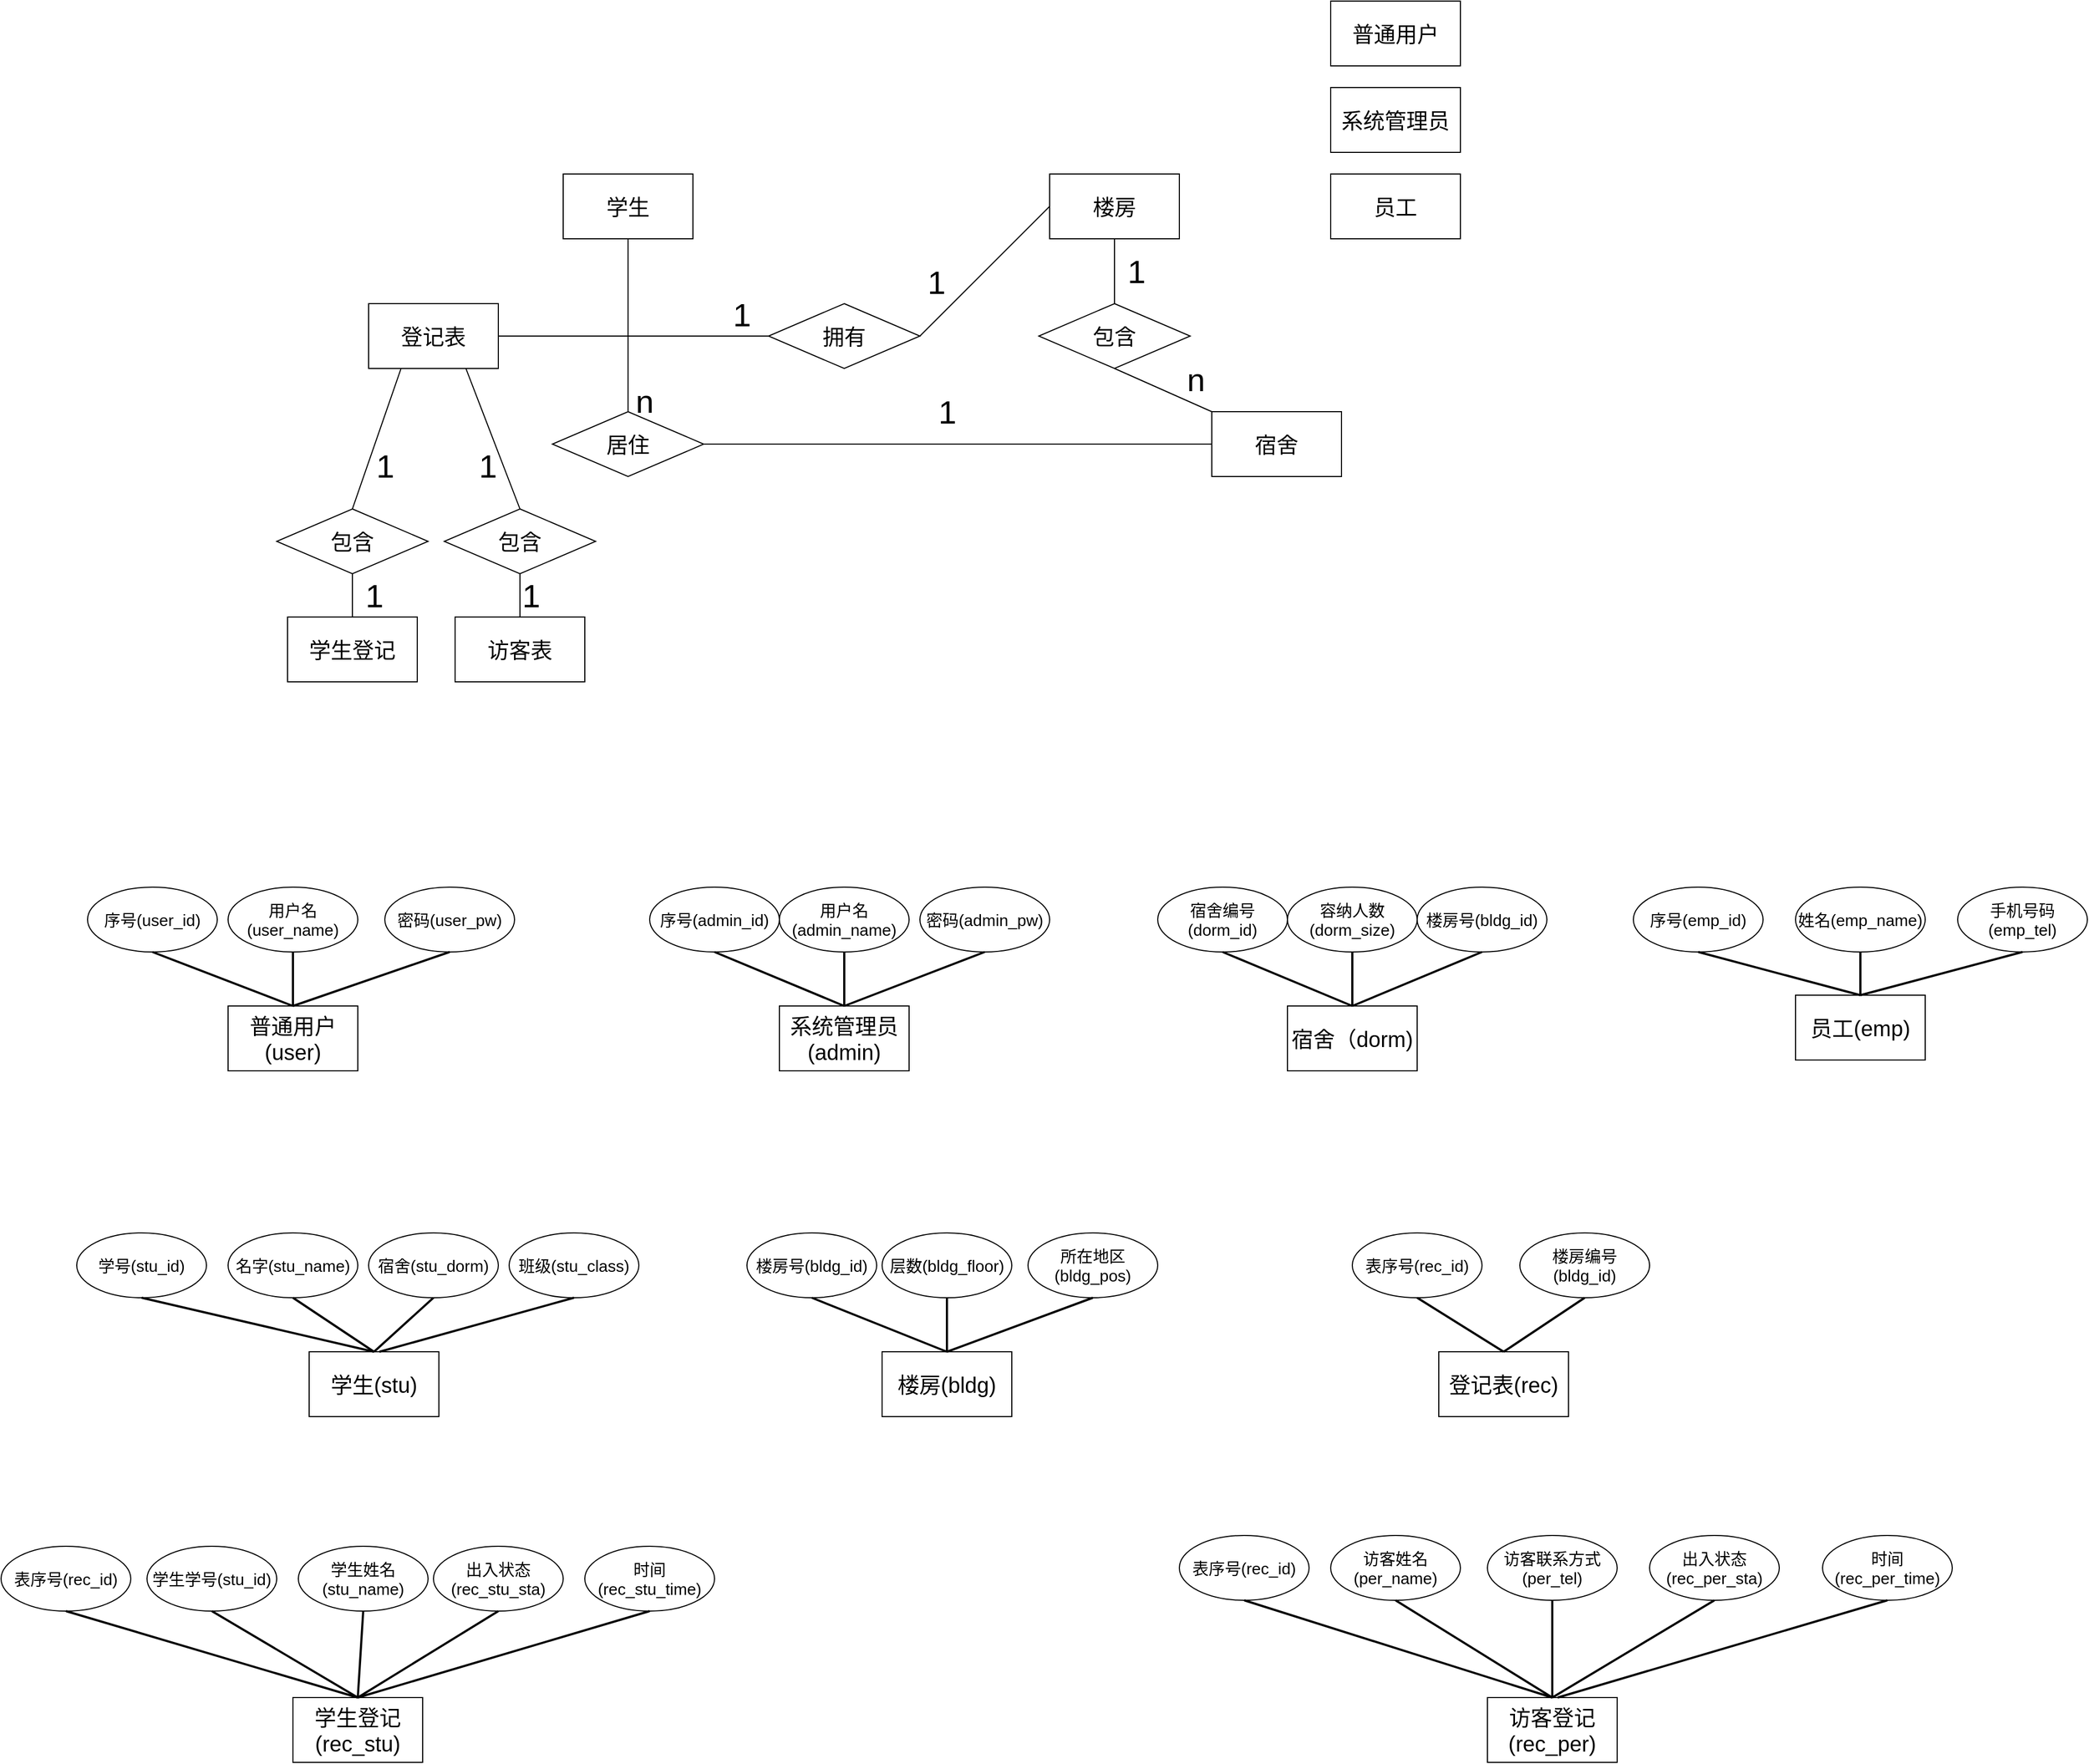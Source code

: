 <mxfile>
    <diagram id="hGgu9oGcbEXNyslzznS4" name="第 1 页">
        <mxGraphModel dx="3560" dy="1751" grid="1" gridSize="10" guides="1" tooltips="1" connect="1" arrows="1" fold="1" page="1" pageScale="1" pageWidth="1200" pageHeight="1920" background="#FFFFFF" math="0" shadow="0">
            <root>
                <mxCell id="0"/>
                <mxCell id="1" parent="0"/>
                <mxCell id="3" value="学生" style="whiteSpace=wrap;html=1;fontSize=20;" parent="1" vertex="1">
                    <mxGeometry x="550" y="310" width="120" height="60" as="geometry"/>
                </mxCell>
                <mxCell id="4" value="系统管理员" style="whiteSpace=wrap;html=1;fontSize=20;" parent="1" vertex="1">
                    <mxGeometry x="1260" y="230" width="120" height="60" as="geometry"/>
                </mxCell>
                <mxCell id="5" value="登记表" style="whiteSpace=wrap;html=1;fontSize=20;" parent="1" vertex="1">
                    <mxGeometry x="370" y="430" width="120" height="60" as="geometry"/>
                </mxCell>
                <mxCell id="6" value="普通用户" style="whiteSpace=wrap;html=1;fontSize=20;" parent="1" vertex="1">
                    <mxGeometry x="1260" y="150" width="120" height="60" as="geometry"/>
                </mxCell>
                <mxCell id="8" value="员工" style="whiteSpace=wrap;html=1;fontSize=20;" parent="1" vertex="1">
                    <mxGeometry x="1260" y="310" width="120" height="60" as="geometry"/>
                </mxCell>
                <mxCell id="9" value="宿舍" style="whiteSpace=wrap;html=1;fontSize=20;" parent="1" vertex="1">
                    <mxGeometry x="1150" y="530" width="120" height="60" as="geometry"/>
                </mxCell>
                <mxCell id="10" value="楼房" style="whiteSpace=wrap;html=1;fontSize=20;" parent="1" vertex="1">
                    <mxGeometry x="1000" y="310" width="120" height="60" as="geometry"/>
                </mxCell>
                <mxCell id="18" value="" style="endArrow=none;html=1;strokeColor=#000000;entryX=0.5;entryY=1;entryDx=0;entryDy=0;exitX=0.5;exitY=0;exitDx=0;exitDy=0;" parent="1" source="55" target="3" edge="1">
                    <mxGeometry width="50" height="50" relative="1" as="geometry">
                        <mxPoint x="749" y="270" as="sourcePoint"/>
                        <mxPoint x="749" y="120" as="targetPoint"/>
                    </mxGeometry>
                </mxCell>
                <mxCell id="20" value="" style="endArrow=none;html=1;strokeColor=#000000;entryX=0.5;entryY=1;entryDx=0;entryDy=0;exitX=0.5;exitY=0;exitDx=0;exitDy=0;" parent="1" source="56" target="10" edge="1">
                    <mxGeometry width="50" height="50" relative="1" as="geometry">
                        <mxPoint x="760" y="290" as="sourcePoint"/>
                        <mxPoint x="810" y="240" as="targetPoint"/>
                    </mxGeometry>
                </mxCell>
                <mxCell id="21" value="" style="endArrow=none;html=1;entryX=0.5;entryY=1;entryDx=0;entryDy=0;exitX=0;exitY=0;exitDx=0;exitDy=0;strokeColor=#000000;" parent="1" source="9" target="56" edge="1">
                    <mxGeometry width="50" height="50" relative="1" as="geometry">
                        <mxPoint x="770" y="300" as="sourcePoint"/>
                        <mxPoint x="820" y="250" as="targetPoint"/>
                    </mxGeometry>
                </mxCell>
                <mxCell id="31" value="普通用户(user)" style="whiteSpace=wrap;html=1;fontSize=20;" parent="1" vertex="1">
                    <mxGeometry x="240" y="1080" width="120" height="60" as="geometry"/>
                </mxCell>
                <mxCell id="38" value="密码(user_pw)" style="ellipse;whiteSpace=wrap;html=1;fontSize=15;" parent="1" vertex="1">
                    <mxGeometry x="385" y="970" width="120" height="60" as="geometry"/>
                </mxCell>
                <mxCell id="39" value="用户名(user_name)" style="ellipse;whiteSpace=wrap;html=1;fontSize=15;" parent="1" vertex="1">
                    <mxGeometry x="240" y="970" width="120" height="60" as="geometry"/>
                </mxCell>
                <mxCell id="40" value="序号(user_id)" style="ellipse;whiteSpace=wrap;html=1;fontSize=15;" parent="1" vertex="1">
                    <mxGeometry x="110" y="970" width="120" height="60" as="geometry"/>
                </mxCell>
                <mxCell id="43" value="班级(stu_class)" style="ellipse;whiteSpace=wrap;html=1;fontSize=15;" parent="1" vertex="1">
                    <mxGeometry x="500" y="1290" width="120" height="60" as="geometry"/>
                </mxCell>
                <mxCell id="44" value="宿舍(stu_dorm)" style="ellipse;whiteSpace=wrap;html=1;fontSize=15;" parent="1" vertex="1">
                    <mxGeometry x="370" y="1290" width="120" height="60" as="geometry"/>
                </mxCell>
                <mxCell id="45" value="名字(stu_name)" style="ellipse;whiteSpace=wrap;html=1;fontSize=15;" parent="1" vertex="1">
                    <mxGeometry x="240" y="1290" width="120" height="60" as="geometry"/>
                </mxCell>
                <mxCell id="46" value="学号(stu_id)" style="ellipse;whiteSpace=wrap;html=1;fontSize=15;" parent="1" vertex="1">
                    <mxGeometry x="100" y="1290" width="120" height="60" as="geometry"/>
                </mxCell>
                <mxCell id="49" value="系统管理员(admin)" style="whiteSpace=wrap;html=1;fontSize=20;" parent="1" vertex="1">
                    <mxGeometry x="750" y="1080" width="120" height="60" as="geometry"/>
                </mxCell>
                <mxCell id="50" value="密码(admin_pw)" style="ellipse;whiteSpace=wrap;html=1;fontSize=15;" parent="1" vertex="1">
                    <mxGeometry x="880" y="970" width="120" height="60" as="geometry"/>
                </mxCell>
                <mxCell id="51" value="用户名(admin_name)" style="ellipse;whiteSpace=wrap;html=1;fontSize=15;" parent="1" vertex="1">
                    <mxGeometry x="750" y="970" width="120" height="60" as="geometry"/>
                </mxCell>
                <mxCell id="52" value="序号(admin_id)" style="ellipse;whiteSpace=wrap;html=1;fontSize=15;" parent="1" vertex="1">
                    <mxGeometry x="630" y="970" width="120" height="60" as="geometry"/>
                </mxCell>
                <mxCell id="54" value="学生(stu)" style="whiteSpace=wrap;html=1;fontSize=20;" parent="1" vertex="1">
                    <mxGeometry x="315" y="1400" width="120" height="60" as="geometry"/>
                </mxCell>
                <mxCell id="55" value="居住" style="rhombus;whiteSpace=wrap;html=1;fontSize=20;" parent="1" vertex="1">
                    <mxGeometry x="540" y="530" width="140" height="60" as="geometry"/>
                </mxCell>
                <mxCell id="56" value="包含" style="rhombus;whiteSpace=wrap;html=1;fontSize=20;" parent="1" vertex="1">
                    <mxGeometry x="990" y="430" width="140" height="60" as="geometry"/>
                </mxCell>
                <mxCell id="58" value="楼房(bldg)" style="whiteSpace=wrap;html=1;fontSize=20;" parent="1" vertex="1">
                    <mxGeometry x="845" y="1400" width="120" height="60" as="geometry"/>
                </mxCell>
                <mxCell id="59" value="序号(emp_id)" style="ellipse;whiteSpace=wrap;html=1;fontSize=15;" parent="1" vertex="1">
                    <mxGeometry x="1540" y="970" width="120" height="60" as="geometry"/>
                </mxCell>
                <mxCell id="60" value="姓名(emp_name)" style="ellipse;whiteSpace=wrap;html=1;fontSize=15;" parent="1" vertex="1">
                    <mxGeometry x="1690" y="970" width="120" height="60" as="geometry"/>
                </mxCell>
                <mxCell id="62" value="所在地区(bldg_pos)" style="ellipse;whiteSpace=wrap;html=1;fontSize=15;" parent="1" vertex="1">
                    <mxGeometry x="980" y="1290" width="120" height="60" as="geometry"/>
                </mxCell>
                <mxCell id="63" value="楼房号(bldg_id)" style="ellipse;whiteSpace=wrap;html=1;fontSize=15;" parent="1" vertex="1">
                    <mxGeometry x="720" y="1290" width="120" height="60" as="geometry"/>
                </mxCell>
                <mxCell id="65" value="宿舍（dorm)" style="whiteSpace=wrap;html=1;fontSize=20;" parent="1" vertex="1">
                    <mxGeometry x="1220" y="1080" width="120" height="60" as="geometry"/>
                </mxCell>
                <mxCell id="68" value="宿舍编号(dorm_id)" style="ellipse;whiteSpace=wrap;html=1;fontSize=15;" parent="1" vertex="1">
                    <mxGeometry x="1100" y="970" width="120" height="60" as="geometry"/>
                </mxCell>
                <mxCell id="90" value="&lt;font color=&quot;#000000&quot; style=&quot;font-size: 30px;&quot;&gt;1&lt;/font&gt;" style="text;html=1;align=center;verticalAlign=middle;resizable=0;points=[];autosize=1;strokeColor=none;fontSize=30;" parent="1" vertex="1">
                    <mxGeometry x="1065" y="380" width="30" height="40" as="geometry"/>
                </mxCell>
                <mxCell id="97" value="&lt;font color=&quot;#000000&quot; style=&quot;font-size: 30px&quot;&gt;n&lt;/font&gt;" style="text;html=1;align=center;verticalAlign=middle;resizable=0;points=[];autosize=1;strokeColor=none;fontSize=30;" parent="1" vertex="1">
                    <mxGeometry x="610" y="500" width="30" height="40" as="geometry"/>
                </mxCell>
                <mxCell id="107" value="&lt;font color=&quot;#000000&quot; style=&quot;font-size: 30px&quot;&gt;n&lt;/font&gt;" style="text;html=1;align=center;verticalAlign=middle;resizable=0;points=[];autosize=1;fontSize=30;" parent="1" vertex="1">
                    <mxGeometry x="1120" y="480" width="30" height="40" as="geometry"/>
                </mxCell>
                <mxCell id="118" value="&lt;font color=&quot;#000000&quot; style=&quot;font-size: 30px;&quot;&gt;1&lt;/font&gt;" style="text;html=1;align=center;verticalAlign=middle;resizable=0;points=[];autosize=1;strokeColor=none;fontSize=30;" parent="1" vertex="1">
                    <mxGeometry x="890" y="510" width="30" height="40" as="geometry"/>
                </mxCell>
                <mxCell id="119" value="" style="endArrow=none;html=1;strokeColor=#000000;entryX=0;entryY=0.5;entryDx=0;entryDy=0;" parent="1" source="55" target="9" edge="1">
                    <mxGeometry width="50" height="50" relative="1" as="geometry">
                        <mxPoint x="620" y="540" as="sourcePoint"/>
                        <mxPoint x="620" y="380" as="targetPoint"/>
                    </mxGeometry>
                </mxCell>
                <mxCell id="125" value="员工(emp)" style="whiteSpace=wrap;html=1;fontSize=20;" parent="1" vertex="1">
                    <mxGeometry x="1690" y="1070" width="120" height="60" as="geometry"/>
                </mxCell>
                <mxCell id="126" value="登记表(rec)" style="whiteSpace=wrap;html=1;fontSize=20;" parent="1" vertex="1">
                    <mxGeometry x="1360" y="1400" width="120" height="60" as="geometry"/>
                </mxCell>
                <mxCell id="129" value="学生学号(stu_id)" style="ellipse;whiteSpace=wrap;html=1;fontSize=15;" parent="1" vertex="1">
                    <mxGeometry x="165" y="1580" width="120" height="60" as="geometry"/>
                </mxCell>
                <mxCell id="130" value="出入状态(rec_stu_sta)" style="ellipse;whiteSpace=wrap;html=1;fontSize=15;" parent="1" vertex="1">
                    <mxGeometry x="430" y="1580" width="120" height="60" as="geometry"/>
                </mxCell>
                <mxCell id="135" value="拥有" style="rhombus;whiteSpace=wrap;html=1;fontSize=20;" parent="1" vertex="1">
                    <mxGeometry x="740" y="430" width="140" height="60" as="geometry"/>
                </mxCell>
                <mxCell id="136" value="" style="endArrow=none;html=1;strokeColor=#000000;entryX=0;entryY=0.5;entryDx=0;entryDy=0;exitX=1;exitY=0.5;exitDx=0;exitDy=0;" parent="1" source="135" target="10" edge="1">
                    <mxGeometry width="50" height="50" relative="1" as="geometry">
                        <mxPoint x="690" y="570" as="sourcePoint"/>
                        <mxPoint x="1160" y="570" as="targetPoint"/>
                    </mxGeometry>
                </mxCell>
                <mxCell id="137" value="" style="endArrow=none;html=1;strokeColor=#000000;entryX=1;entryY=0.5;entryDx=0;entryDy=0;exitX=0;exitY=0.5;exitDx=0;exitDy=0;" parent="1" source="135" target="5" edge="1">
                    <mxGeometry width="50" height="50" relative="1" as="geometry">
                        <mxPoint x="620" y="540" as="sourcePoint"/>
                        <mxPoint x="620" y="380" as="targetPoint"/>
                    </mxGeometry>
                </mxCell>
                <mxCell id="138" value="&lt;font color=&quot;#000000&quot; style=&quot;font-size: 30px;&quot;&gt;1&lt;/font&gt;" style="text;html=1;align=center;verticalAlign=middle;resizable=0;points=[];autosize=1;strokeColor=none;fontSize=30;" parent="1" vertex="1">
                    <mxGeometry x="700" y="420" width="30" height="40" as="geometry"/>
                </mxCell>
                <mxCell id="139" value="&lt;font color=&quot;#000000&quot; style=&quot;font-size: 30px;&quot;&gt;1&lt;/font&gt;" style="text;html=1;align=center;verticalAlign=middle;resizable=0;points=[];autosize=1;strokeColor=none;fontSize=30;" parent="1" vertex="1">
                    <mxGeometry x="880" y="390" width="30" height="40" as="geometry"/>
                </mxCell>
                <mxCell id="141" value="表序号(rec_id)" style="ellipse;whiteSpace=wrap;html=1;fontSize=15;" parent="1" vertex="1">
                    <mxGeometry x="1280" y="1290" width="120" height="60" as="geometry"/>
                </mxCell>
                <mxCell id="142" value="楼房编号(bldg_id)" style="ellipse;whiteSpace=wrap;html=1;fontSize=15;" parent="1" vertex="1">
                    <mxGeometry x="1435" y="1290" width="120" height="60" as="geometry"/>
                </mxCell>
                <mxCell id="145" value="访客表" style="whiteSpace=wrap;html=1;fontSize=20;" parent="1" vertex="1">
                    <mxGeometry x="450" y="720" width="120" height="60" as="geometry"/>
                </mxCell>
                <mxCell id="146" value="学生登记" style="whiteSpace=wrap;html=1;fontSize=20;" parent="1" vertex="1">
                    <mxGeometry x="295" y="720" width="120" height="60" as="geometry"/>
                </mxCell>
                <mxCell id="147" value="包含" style="rhombus;whiteSpace=wrap;html=1;fontSize=20;" parent="1" vertex="1">
                    <mxGeometry x="440" y="620" width="140" height="60" as="geometry"/>
                </mxCell>
                <mxCell id="148" value="包含" style="rhombus;whiteSpace=wrap;html=1;fontSize=20;" parent="1" vertex="1">
                    <mxGeometry x="285" y="620" width="140" height="60" as="geometry"/>
                </mxCell>
                <mxCell id="149" value="" style="endArrow=none;html=1;strokeColor=#000000;entryX=0.5;entryY=0;entryDx=0;entryDy=0;exitX=0.5;exitY=1;exitDx=0;exitDy=0;" parent="1" source="148" target="146" edge="1">
                    <mxGeometry width="50" height="50" relative="1" as="geometry">
                        <mxPoint x="690" y="570" as="sourcePoint"/>
                        <mxPoint x="1160" y="570" as="targetPoint"/>
                    </mxGeometry>
                </mxCell>
                <mxCell id="150" value="" style="endArrow=none;html=1;strokeColor=#000000;entryX=0.5;entryY=0;entryDx=0;entryDy=0;exitX=0.5;exitY=1;exitDx=0;exitDy=0;" parent="1" source="147" target="145" edge="1">
                    <mxGeometry width="50" height="50" relative="1" as="geometry">
                        <mxPoint x="700" y="580" as="sourcePoint"/>
                        <mxPoint x="1170" y="580" as="targetPoint"/>
                    </mxGeometry>
                </mxCell>
                <mxCell id="151" value="" style="endArrow=none;html=1;strokeColor=#000000;entryX=0.5;entryY=0;entryDx=0;entryDy=0;exitX=0.75;exitY=1;exitDx=0;exitDy=0;" parent="1" source="5" target="147" edge="1">
                    <mxGeometry width="50" height="50" relative="1" as="geometry">
                        <mxPoint x="690" y="570" as="sourcePoint"/>
                        <mxPoint x="1160" y="570" as="targetPoint"/>
                    </mxGeometry>
                </mxCell>
                <mxCell id="152" value="" style="endArrow=none;html=1;strokeColor=#000000;entryX=0.5;entryY=0;entryDx=0;entryDy=0;exitX=0.25;exitY=1;exitDx=0;exitDy=0;" parent="1" source="5" target="148" edge="1">
                    <mxGeometry width="50" height="50" relative="1" as="geometry">
                        <mxPoint x="700" y="580" as="sourcePoint"/>
                        <mxPoint x="1170" y="580" as="targetPoint"/>
                    </mxGeometry>
                </mxCell>
                <mxCell id="153" value="&lt;font color=&quot;#000000&quot; style=&quot;font-size: 30px;&quot;&gt;1&lt;/font&gt;" style="text;html=1;align=center;verticalAlign=middle;resizable=0;points=[];autosize=1;strokeColor=none;fontSize=30;" parent="1" vertex="1">
                    <mxGeometry x="370" y="560" width="30" height="40" as="geometry"/>
                </mxCell>
                <mxCell id="154" value="&lt;font color=&quot;#000000&quot; style=&quot;font-size: 30px;&quot;&gt;1&lt;/font&gt;" style="text;html=1;align=center;verticalAlign=middle;resizable=0;points=[];autosize=1;strokeColor=none;fontSize=30;" parent="1" vertex="1">
                    <mxGeometry x="465" y="560" width="30" height="40" as="geometry"/>
                </mxCell>
                <mxCell id="155" value="&lt;font color=&quot;#000000&quot; style=&quot;font-size: 30px;&quot;&gt;1&lt;/font&gt;" style="text;html=1;align=center;verticalAlign=middle;resizable=0;points=[];autosize=1;strokeColor=none;fontSize=30;" parent="1" vertex="1">
                    <mxGeometry x="505" y="680" width="30" height="40" as="geometry"/>
                </mxCell>
                <mxCell id="156" value="&lt;font color=&quot;#000000&quot; style=&quot;font-size: 30px;&quot;&gt;1&lt;/font&gt;" style="text;html=1;align=center;verticalAlign=middle;resizable=0;points=[];autosize=1;strokeColor=none;fontSize=30;" parent="1" vertex="1">
                    <mxGeometry x="360" y="680" width="30" height="40" as="geometry"/>
                </mxCell>
                <mxCell id="158" value="学生登记(rec_stu)" style="whiteSpace=wrap;html=1;fontSize=20;" parent="1" vertex="1">
                    <mxGeometry x="300" y="1720" width="120" height="60" as="geometry"/>
                </mxCell>
                <mxCell id="159" value="表序号(rec_id)" style="ellipse;whiteSpace=wrap;html=1;fontSize=15;" parent="1" vertex="1">
                    <mxGeometry x="30" y="1580" width="120" height="60" as="geometry"/>
                </mxCell>
                <mxCell id="161" value="访客姓名(per_name)" style="ellipse;whiteSpace=wrap;html=1;fontSize=15;" parent="1" vertex="1">
                    <mxGeometry x="1260" y="1570" width="120" height="60" as="geometry"/>
                </mxCell>
                <mxCell id="163" value="访客登记(rec_per)" style="whiteSpace=wrap;html=1;fontSize=20;" parent="1" vertex="1">
                    <mxGeometry x="1405" y="1720" width="120" height="60" as="geometry"/>
                </mxCell>
                <mxCell id="164" value="表序号(rec_id)" style="ellipse;whiteSpace=wrap;html=1;fontSize=15;" parent="1" vertex="1">
                    <mxGeometry x="1120" y="1570" width="120" height="60" as="geometry"/>
                </mxCell>
                <mxCell id="189" value="手机号码(emp_tel)" style="ellipse;whiteSpace=wrap;html=1;fontSize=15;" parent="1" vertex="1">
                    <mxGeometry x="1840" y="970" width="120" height="60" as="geometry"/>
                </mxCell>
                <mxCell id="191" value="出入状态(rec_per_sta)" style="ellipse;whiteSpace=wrap;html=1;fontSize=15;" parent="1" vertex="1">
                    <mxGeometry x="1555" y="1570" width="120" height="60" as="geometry"/>
                </mxCell>
                <mxCell id="192" value="访客联系方式(per_tel)" style="ellipse;whiteSpace=wrap;html=1;fontSize=15;" parent="1" vertex="1">
                    <mxGeometry x="1405" y="1570" width="120" height="60" as="geometry"/>
                </mxCell>
                <mxCell id="193" value="时间(rec_stu_time)" style="ellipse;whiteSpace=wrap;html=1;fontSize=15;" parent="1" vertex="1">
                    <mxGeometry x="570" y="1580" width="120" height="60" as="geometry"/>
                </mxCell>
                <mxCell id="194" value="时间(rec_per_time)" style="ellipse;whiteSpace=wrap;html=1;fontSize=15;" parent="1" vertex="1">
                    <mxGeometry x="1715" y="1570" width="120" height="60" as="geometry"/>
                </mxCell>
                <mxCell id="195" value="学生姓名(stu_name)" style="ellipse;whiteSpace=wrap;html=1;fontSize=15;" parent="1" vertex="1">
                    <mxGeometry x="305" y="1580" width="120" height="60" as="geometry"/>
                </mxCell>
                <mxCell id="196" value="楼房号(bldg_id)" style="ellipse;whiteSpace=wrap;html=1;fontSize=15;" parent="1" vertex="1">
                    <mxGeometry x="1340" y="970" width="120" height="60" as="geometry"/>
                </mxCell>
                <mxCell id="197" value="层数(bldg_floor)" style="ellipse;whiteSpace=wrap;html=1;fontSize=15;" parent="1" vertex="1">
                    <mxGeometry x="845" y="1290" width="120" height="60" as="geometry"/>
                </mxCell>
                <mxCell id="198" value="容纳人数(dorm_size)" style="ellipse;whiteSpace=wrap;html=1;fontSize=15;" parent="1" vertex="1">
                    <mxGeometry x="1220" y="970" width="120" height="60" as="geometry"/>
                </mxCell>
                <mxCell id="200" value="" style="endArrow=none;html=1;fontSize=15;strokeColor=#000000;strokeWidth=2;exitX=0.5;exitY=0;exitDx=0;exitDy=0;entryX=0.5;entryY=1;entryDx=0;entryDy=0;" edge="1" parent="1" source="31" target="40">
                    <mxGeometry width="50" height="50" relative="1" as="geometry">
                        <mxPoint x="480" y="1030" as="sourcePoint"/>
                        <mxPoint x="590" y="1030" as="targetPoint"/>
                    </mxGeometry>
                </mxCell>
                <mxCell id="201" value="" style="endArrow=none;html=1;fontSize=15;strokeColor=#000000;strokeWidth=2;exitX=0.5;exitY=0;exitDx=0;exitDy=0;entryX=0.5;entryY=1;entryDx=0;entryDy=0;" edge="1" parent="1" source="31" target="38">
                    <mxGeometry width="50" height="50" relative="1" as="geometry">
                        <mxPoint x="320.0" y="1080.0" as="sourcePoint"/>
                        <mxPoint x="610" y="1030.0" as="targetPoint"/>
                    </mxGeometry>
                </mxCell>
                <mxCell id="202" value="" style="endArrow=none;html=1;fontSize=15;strokeColor=#000000;strokeWidth=2;entryX=0.5;entryY=1;entryDx=0;entryDy=0;" edge="1" parent="1" target="39">
                    <mxGeometry width="50" height="50" relative="1" as="geometry">
                        <mxPoint x="300" y="1080" as="sourcePoint"/>
                        <mxPoint x="610" y="1050.0" as="targetPoint"/>
                    </mxGeometry>
                </mxCell>
                <mxCell id="203" value="" style="endArrow=none;html=1;fontSize=15;strokeColor=#000000;strokeWidth=2;exitX=0.5;exitY=0;exitDx=0;exitDy=0;entryX=0.5;entryY=1;entryDx=0;entryDy=0;" edge="1" parent="1" source="126" target="142">
                    <mxGeometry width="50" height="50" relative="1" as="geometry">
                        <mxPoint x="330.0" y="1110.0" as="sourcePoint"/>
                        <mxPoint x="620" y="1060.0" as="targetPoint"/>
                    </mxGeometry>
                </mxCell>
                <mxCell id="204" value="" style="endArrow=none;html=1;fontSize=15;strokeColor=#000000;strokeWidth=2;exitX=0.5;exitY=1;exitDx=0;exitDy=0;entryX=0.5;entryY=0;entryDx=0;entryDy=0;" edge="1" parent="1" source="141" target="126">
                    <mxGeometry width="50" height="50" relative="1" as="geometry">
                        <mxPoint x="340.0" y="1120.0" as="sourcePoint"/>
                        <mxPoint x="630" y="1070.0" as="targetPoint"/>
                    </mxGeometry>
                </mxCell>
                <mxCell id="205" value="" style="endArrow=none;html=1;fontSize=15;strokeColor=#000000;strokeWidth=2;exitX=0.5;exitY=1;exitDx=0;exitDy=0;" edge="1" parent="1" source="194">
                    <mxGeometry width="50" height="50" relative="1" as="geometry">
                        <mxPoint x="350.0" y="1130.0" as="sourcePoint"/>
                        <mxPoint x="1470" y="1720" as="targetPoint"/>
                    </mxGeometry>
                </mxCell>
                <mxCell id="206" value="" style="endArrow=none;html=1;fontSize=15;strokeColor=#000000;strokeWidth=2;exitX=0.5;exitY=1;exitDx=0;exitDy=0;entryX=0.5;entryY=0;entryDx=0;entryDy=0;" edge="1" parent="1" source="46" target="54">
                    <mxGeometry width="50" height="50" relative="1" as="geometry">
                        <mxPoint x="360.0" y="1140.0" as="sourcePoint"/>
                        <mxPoint x="650" y="1090.0" as="targetPoint"/>
                    </mxGeometry>
                </mxCell>
                <mxCell id="207" value="" style="endArrow=none;html=1;fontSize=15;strokeColor=#000000;strokeWidth=2;exitX=0.5;exitY=0;exitDx=0;exitDy=0;entryX=0.5;entryY=1;entryDx=0;entryDy=0;" edge="1" parent="1" source="54" target="45">
                    <mxGeometry width="50" height="50" relative="1" as="geometry">
                        <mxPoint x="370.0" y="1150.0" as="sourcePoint"/>
                        <mxPoint x="660" y="1100.0" as="targetPoint"/>
                    </mxGeometry>
                </mxCell>
                <mxCell id="208" value="" style="endArrow=none;html=1;fontSize=15;strokeColor=#000000;strokeWidth=2;exitX=0.5;exitY=0;exitDx=0;exitDy=0;entryX=0.5;entryY=1;entryDx=0;entryDy=0;" edge="1" parent="1" source="65" target="196">
                    <mxGeometry width="50" height="50" relative="1" as="geometry">
                        <mxPoint x="380.0" y="1160.0" as="sourcePoint"/>
                        <mxPoint x="670" y="1110.0" as="targetPoint"/>
                    </mxGeometry>
                </mxCell>
                <mxCell id="209" value="" style="endArrow=none;html=1;fontSize=15;strokeColor=#000000;strokeWidth=2;exitX=0.5;exitY=1;exitDx=0;exitDy=0;entryX=0.5;entryY=0;entryDx=0;entryDy=0;" edge="1" parent="1" source="198" target="65">
                    <mxGeometry width="50" height="50" relative="1" as="geometry">
                        <mxPoint x="820.0" y="1190.0" as="sourcePoint"/>
                        <mxPoint x="1110" y="1140.0" as="targetPoint"/>
                    </mxGeometry>
                </mxCell>
                <mxCell id="210" value="" style="endArrow=none;html=1;fontSize=15;strokeColor=#000000;strokeWidth=2;exitX=0.5;exitY=1;exitDx=0;exitDy=0;entryX=0.5;entryY=0;entryDx=0;entryDy=0;" edge="1" parent="1" source="68" target="65">
                    <mxGeometry width="50" height="50" relative="1" as="geometry">
                        <mxPoint x="830.0" y="1200.0" as="sourcePoint"/>
                        <mxPoint x="1120" y="1150.0" as="targetPoint"/>
                    </mxGeometry>
                </mxCell>
                <mxCell id="211" value="" style="endArrow=none;html=1;fontSize=15;strokeColor=#000000;strokeWidth=2;exitX=0.5;exitY=0;exitDx=0;exitDy=0;entryX=0.5;entryY=1;entryDx=0;entryDy=0;" edge="1" parent="1" source="49" target="50">
                    <mxGeometry width="50" height="50" relative="1" as="geometry">
                        <mxPoint x="410.0" y="1190.0" as="sourcePoint"/>
                        <mxPoint x="700" y="1140.0" as="targetPoint"/>
                    </mxGeometry>
                </mxCell>
                <mxCell id="212" value="" style="endArrow=none;html=1;fontSize=15;strokeColor=#000000;strokeWidth=2;exitX=0.5;exitY=1;exitDx=0;exitDy=0;entryX=0.5;entryY=0;entryDx=0;entryDy=0;" edge="1" parent="1" source="51" target="49">
                    <mxGeometry width="50" height="50" relative="1" as="geometry">
                        <mxPoint x="420.0" y="1200.0" as="sourcePoint"/>
                        <mxPoint x="710" y="1150.0" as="targetPoint"/>
                    </mxGeometry>
                </mxCell>
                <mxCell id="213" value="" style="endArrow=none;html=1;fontSize=15;strokeColor=#000000;strokeWidth=2;exitX=0.5;exitY=1;exitDx=0;exitDy=0;" edge="1" parent="1" source="52">
                    <mxGeometry width="50" height="50" relative="1" as="geometry">
                        <mxPoint x="430.0" y="1210.0" as="sourcePoint"/>
                        <mxPoint x="810" y="1080" as="targetPoint"/>
                    </mxGeometry>
                </mxCell>
                <mxCell id="215" value="" style="endArrow=none;html=1;fontSize=15;strokeColor=#000000;strokeWidth=2;exitX=0.5;exitY=0;exitDx=0;exitDy=0;entryX=0.5;entryY=1;entryDx=0;entryDy=0;" edge="1" parent="1" source="54" target="44">
                    <mxGeometry width="50" height="50" relative="1" as="geometry">
                        <mxPoint x="440.0" y="1220.0" as="sourcePoint"/>
                        <mxPoint x="730" y="1170.0" as="targetPoint"/>
                    </mxGeometry>
                </mxCell>
                <mxCell id="216" value="" style="endArrow=none;html=1;fontSize=15;strokeColor=#000000;strokeWidth=2;entryX=0.5;entryY=1;entryDx=0;entryDy=0;" edge="1" parent="1" target="43">
                    <mxGeometry width="50" height="50" relative="1" as="geometry">
                        <mxPoint x="380" y="1400" as="sourcePoint"/>
                        <mxPoint x="740" y="1180.0" as="targetPoint"/>
                    </mxGeometry>
                </mxCell>
                <mxCell id="217" value="" style="endArrow=none;html=1;fontSize=15;strokeColor=#000000;strokeWidth=2;exitX=0.5;exitY=1;exitDx=0;exitDy=0;entryX=0.5;entryY=0;entryDx=0;entryDy=0;" edge="1" parent="1" source="62" target="58">
                    <mxGeometry width="50" height="50" relative="1" as="geometry">
                        <mxPoint x="460.0" y="1240.0" as="sourcePoint"/>
                        <mxPoint x="750" y="1190.0" as="targetPoint"/>
                    </mxGeometry>
                </mxCell>
                <mxCell id="218" value="" style="endArrow=none;html=1;fontSize=15;strokeColor=#000000;strokeWidth=2;exitX=0.5;exitY=1;exitDx=0;exitDy=0;entryX=0.5;entryY=0;entryDx=0;entryDy=0;" edge="1" parent="1" source="197" target="58">
                    <mxGeometry width="50" height="50" relative="1" as="geometry">
                        <mxPoint x="470.0" y="1250.0" as="sourcePoint"/>
                        <mxPoint x="760" y="1200.0" as="targetPoint"/>
                    </mxGeometry>
                </mxCell>
                <mxCell id="219" value="" style="endArrow=none;html=1;fontSize=15;strokeColor=#000000;strokeWidth=2;exitX=0.5;exitY=1;exitDx=0;exitDy=0;entryX=0.5;entryY=0;entryDx=0;entryDy=0;" edge="1" parent="1" source="63" target="58">
                    <mxGeometry width="50" height="50" relative="1" as="geometry">
                        <mxPoint x="480.0" y="1260.0" as="sourcePoint"/>
                        <mxPoint x="770" y="1210.0" as="targetPoint"/>
                    </mxGeometry>
                </mxCell>
                <mxCell id="220" value="" style="endArrow=none;html=1;fontSize=15;strokeColor=#000000;strokeWidth=2;exitX=0.5;exitY=0;exitDx=0;exitDy=0;entryX=0.5;entryY=1;entryDx=0;entryDy=0;" edge="1" parent="1" source="125" target="189">
                    <mxGeometry width="50" height="50" relative="1" as="geometry">
                        <mxPoint x="490.0" y="1270.0" as="sourcePoint"/>
                        <mxPoint x="780" y="1220.0" as="targetPoint"/>
                    </mxGeometry>
                </mxCell>
                <mxCell id="221" value="" style="endArrow=none;html=1;fontSize=15;strokeColor=#000000;strokeWidth=2;exitX=0.5;exitY=1;exitDx=0;exitDy=0;entryX=0.5;entryY=0;entryDx=0;entryDy=0;" edge="1" parent="1" source="59" target="125">
                    <mxGeometry width="50" height="50" relative="1" as="geometry">
                        <mxPoint x="500.0" y="1280.0" as="sourcePoint"/>
                        <mxPoint x="790" y="1230.0" as="targetPoint"/>
                    </mxGeometry>
                </mxCell>
                <mxCell id="222" value="" style="endArrow=none;html=1;fontSize=15;strokeColor=#000000;strokeWidth=2;exitX=0.5;exitY=1;exitDx=0;exitDy=0;entryX=0.5;entryY=0;entryDx=0;entryDy=0;" edge="1" parent="1" source="60" target="125">
                    <mxGeometry width="50" height="50" relative="1" as="geometry">
                        <mxPoint x="510.0" y="1290.0" as="sourcePoint"/>
                        <mxPoint x="810" y="1250" as="targetPoint"/>
                    </mxGeometry>
                </mxCell>
                <mxCell id="223" value="" style="endArrow=none;html=1;fontSize=15;strokeColor=#000000;strokeWidth=2;exitX=0.5;exitY=0;exitDx=0;exitDy=0;entryX=0.5;entryY=1;entryDx=0;entryDy=0;" edge="1" parent="1" source="163" target="191">
                    <mxGeometry width="50" height="50" relative="1" as="geometry">
                        <mxPoint x="520.0" y="1300.0" as="sourcePoint"/>
                        <mxPoint x="810" y="1250.0" as="targetPoint"/>
                    </mxGeometry>
                </mxCell>
                <mxCell id="224" value="" style="endArrow=none;html=1;fontSize=15;strokeColor=#000000;strokeWidth=2;exitX=0.5;exitY=1;exitDx=0;exitDy=0;entryX=0.5;entryY=0;entryDx=0;entryDy=0;" edge="1" parent="1" source="192" target="163">
                    <mxGeometry width="50" height="50" relative="1" as="geometry">
                        <mxPoint x="530.0" y="1310.0" as="sourcePoint"/>
                        <mxPoint x="820" y="1260.0" as="targetPoint"/>
                    </mxGeometry>
                </mxCell>
                <mxCell id="225" value="" style="endArrow=none;html=1;fontSize=15;strokeColor=#000000;strokeWidth=2;exitX=0.5;exitY=1;exitDx=0;exitDy=0;entryX=0.5;entryY=0;entryDx=0;entryDy=0;" edge="1" parent="1" source="161" target="163">
                    <mxGeometry width="50" height="50" relative="1" as="geometry">
                        <mxPoint x="540.0" y="1320.0" as="sourcePoint"/>
                        <mxPoint x="830" y="1270.0" as="targetPoint"/>
                    </mxGeometry>
                </mxCell>
                <mxCell id="226" value="" style="endArrow=none;html=1;fontSize=15;strokeColor=#000000;strokeWidth=2;exitX=0.5;exitY=0;exitDx=0;exitDy=0;entryX=0.5;entryY=1;entryDx=0;entryDy=0;" edge="1" parent="1" source="163" target="164">
                    <mxGeometry width="50" height="50" relative="1" as="geometry">
                        <mxPoint x="550.0" y="1330.0" as="sourcePoint"/>
                        <mxPoint x="840" y="1280.0" as="targetPoint"/>
                    </mxGeometry>
                </mxCell>
                <mxCell id="227" value="" style="endArrow=none;html=1;fontSize=15;strokeColor=#000000;strokeWidth=2;entryX=0.5;entryY=1;entryDx=0;entryDy=0;" edge="1" parent="1" target="159">
                    <mxGeometry width="50" height="50" relative="1" as="geometry">
                        <mxPoint x="360" y="1720" as="sourcePoint"/>
                        <mxPoint x="850" y="1290.0" as="targetPoint"/>
                    </mxGeometry>
                </mxCell>
                <mxCell id="228" value="" style="endArrow=none;html=1;fontSize=15;strokeColor=#000000;strokeWidth=2;exitX=0.5;exitY=0;exitDx=0;exitDy=0;entryX=0.5;entryY=1;entryDx=0;entryDy=0;" edge="1" parent="1" source="158" target="129">
                    <mxGeometry width="50" height="50" relative="1" as="geometry">
                        <mxPoint x="570.0" y="1350.0" as="sourcePoint"/>
                        <mxPoint x="860" y="1300.0" as="targetPoint"/>
                    </mxGeometry>
                </mxCell>
                <mxCell id="229" value="" style="endArrow=none;html=1;fontSize=15;strokeColor=#000000;strokeWidth=2;exitX=0.5;exitY=0;exitDx=0;exitDy=0;entryX=0.5;entryY=1;entryDx=0;entryDy=0;" edge="1" parent="1" source="158" target="195">
                    <mxGeometry width="50" height="50" relative="1" as="geometry">
                        <mxPoint x="580.0" y="1360.0" as="sourcePoint"/>
                        <mxPoint x="870" y="1310.0" as="targetPoint"/>
                    </mxGeometry>
                </mxCell>
                <mxCell id="230" value="" style="endArrow=none;html=1;fontSize=15;strokeColor=#000000;strokeWidth=2;exitX=0.5;exitY=0;exitDx=0;exitDy=0;entryX=0.5;entryY=1;entryDx=0;entryDy=0;" edge="1" parent="1" source="158" target="130">
                    <mxGeometry width="50" height="50" relative="1" as="geometry">
                        <mxPoint x="590.0" y="1370.0" as="sourcePoint"/>
                        <mxPoint x="880" y="1320.0" as="targetPoint"/>
                    </mxGeometry>
                </mxCell>
                <mxCell id="231" value="" style="endArrow=none;html=1;fontSize=15;strokeColor=#000000;strokeWidth=2;exitX=0.5;exitY=0;exitDx=0;exitDy=0;entryX=0.5;entryY=1;entryDx=0;entryDy=0;" edge="1" parent="1" source="158" target="193">
                    <mxGeometry width="50" height="50" relative="1" as="geometry">
                        <mxPoint x="600.0" y="1380.0" as="sourcePoint"/>
                        <mxPoint x="890" y="1330.0" as="targetPoint"/>
                    </mxGeometry>
                </mxCell>
            </root>
        </mxGraphModel>
    </diagram>
</mxfile>